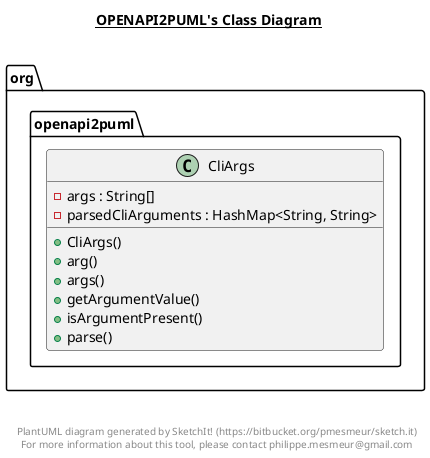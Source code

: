 @startuml

title __OPENAPI2PUML's Class Diagram__\n

  namespace org.openapi2puml {
    class org.openapi2puml.CliArgs {
        - args : String[]
        - parsedCliArguments : HashMap<String, String>
        + CliArgs()
        + arg()
        + args()
        + getArgumentValue()
        + isArgumentPresent()
        + parse()
    }
  }
  



right footer


PlantUML diagram generated by SketchIt! (https://bitbucket.org/pmesmeur/sketch.it)
For more information about this tool, please contact philippe.mesmeur@gmail.com
endfooter

@enduml
